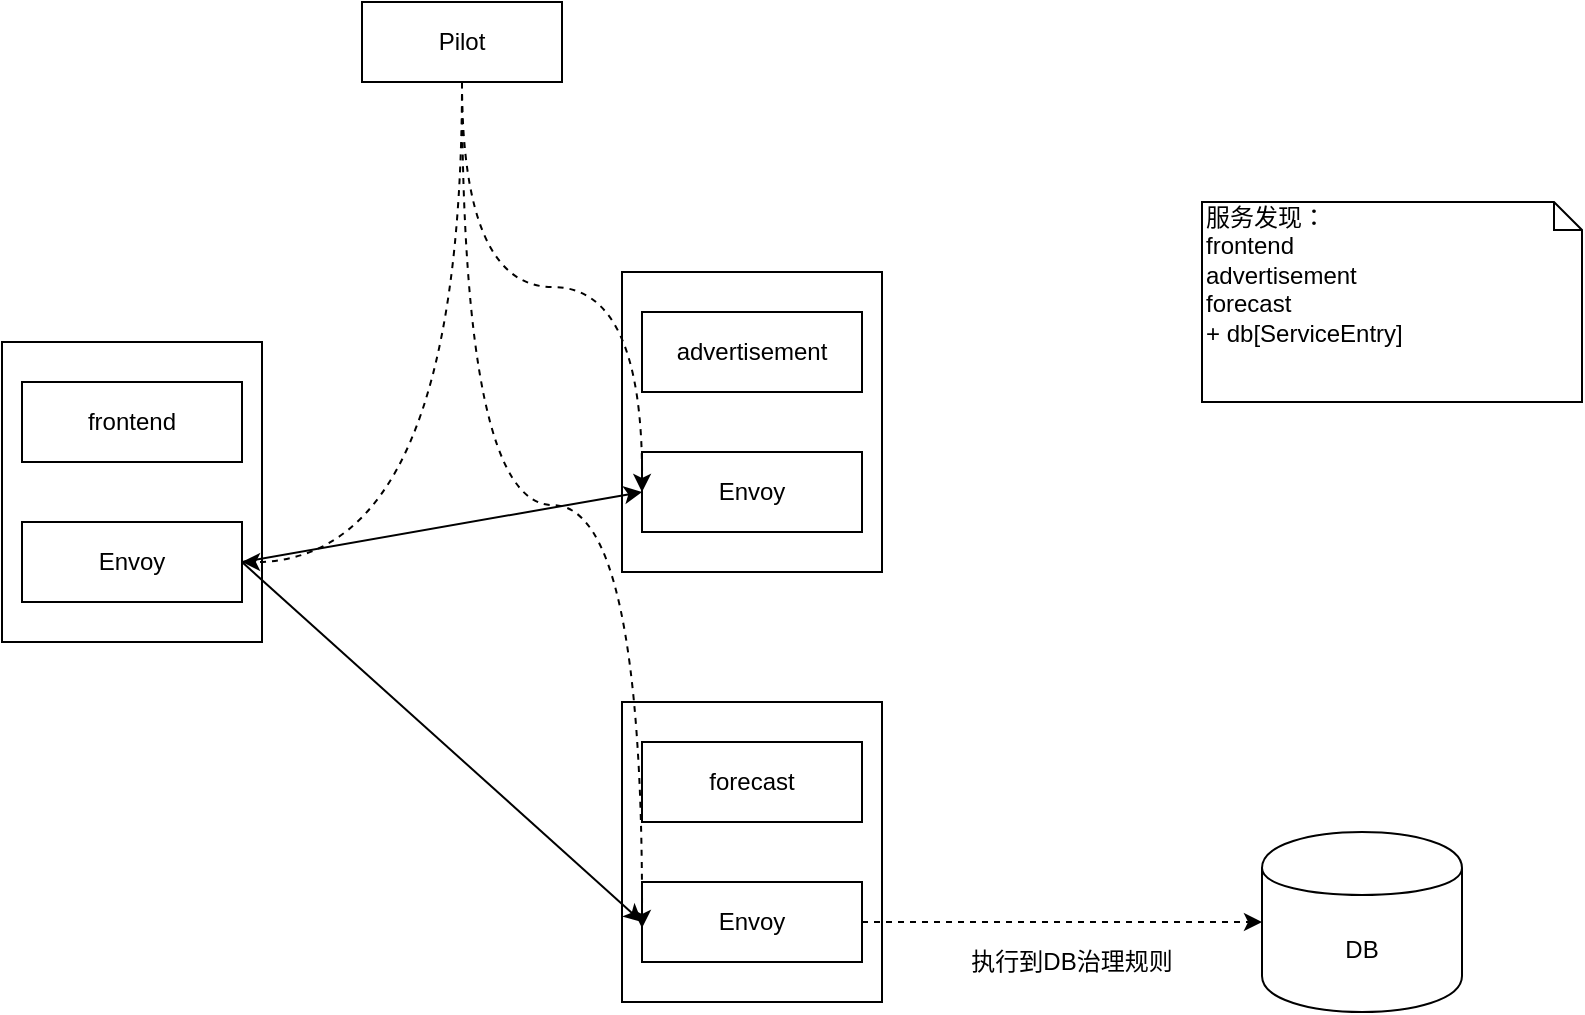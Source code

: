 <mxfile version="12.6.5" type="device"><diagram id="XnyLnZgzZVot5S-O1yv4" name="Page-1"><mxGraphModel dx="1024" dy="592" grid="1" gridSize="10" guides="1" tooltips="1" connect="1" arrows="1" fold="1" page="1" pageScale="1" pageWidth="2339" pageHeight="3300" math="0" shadow="0"><root><mxCell id="0"/><mxCell id="1" parent="0"/><mxCell id="G59qd6eP8W3JMFixqXnu-1" value="Pilot" style="rounded=0;whiteSpace=wrap;html=1;" vertex="1" parent="1"><mxGeometry x="230" y="90" width="100" height="40" as="geometry"/></mxCell><mxCell id="G59qd6eP8W3JMFixqXnu-2" value="" style="rounded=0;whiteSpace=wrap;html=1;" vertex="1" parent="1"><mxGeometry x="50" y="260" width="130" height="150" as="geometry"/></mxCell><mxCell id="G59qd6eP8W3JMFixqXnu-3" value="frontend" style="rounded=0;whiteSpace=wrap;html=1;" vertex="1" parent="1"><mxGeometry x="60" y="280" width="110" height="40" as="geometry"/></mxCell><mxCell id="G59qd6eP8W3JMFixqXnu-4" value="Envoy" style="rounded=0;whiteSpace=wrap;html=1;" vertex="1" parent="1"><mxGeometry x="60" y="350" width="110" height="40" as="geometry"/></mxCell><mxCell id="G59qd6eP8W3JMFixqXnu-5" value="" style="rounded=0;whiteSpace=wrap;html=1;" vertex="1" parent="1"><mxGeometry x="360" y="225" width="130" height="150" as="geometry"/></mxCell><mxCell id="G59qd6eP8W3JMFixqXnu-6" value="advertisement" style="rounded=0;whiteSpace=wrap;html=1;" vertex="1" parent="1"><mxGeometry x="370" y="245" width="110" height="40" as="geometry"/></mxCell><mxCell id="G59qd6eP8W3JMFixqXnu-7" value="Envoy" style="rounded=0;whiteSpace=wrap;html=1;" vertex="1" parent="1"><mxGeometry x="370" y="315" width="110" height="40" as="geometry"/></mxCell><mxCell id="G59qd6eP8W3JMFixqXnu-8" value="" style="rounded=0;whiteSpace=wrap;html=1;" vertex="1" parent="1"><mxGeometry x="360" y="440" width="130" height="150" as="geometry"/></mxCell><mxCell id="G59qd6eP8W3JMFixqXnu-9" value="forecast" style="rounded=0;whiteSpace=wrap;html=1;" vertex="1" parent="1"><mxGeometry x="370" y="460" width="110" height="40" as="geometry"/></mxCell><mxCell id="G59qd6eP8W3JMFixqXnu-18" style="orthogonalLoop=1;jettySize=auto;html=1;entryX=0;entryY=0.5;entryDx=0;entryDy=0;dashed=1;" edge="1" parent="1" source="G59qd6eP8W3JMFixqXnu-10" target="G59qd6eP8W3JMFixqXnu-17"><mxGeometry relative="1" as="geometry"/></mxCell><mxCell id="G59qd6eP8W3JMFixqXnu-10" value="Envoy" style="rounded=0;whiteSpace=wrap;html=1;" vertex="1" parent="1"><mxGeometry x="370" y="530" width="110" height="40" as="geometry"/></mxCell><mxCell id="G59qd6eP8W3JMFixqXnu-11" style="rounded=0;orthogonalLoop=1;jettySize=auto;html=1;entryX=0;entryY=0.5;entryDx=0;entryDy=0;" edge="1" parent="1" target="G59qd6eP8W3JMFixqXnu-7"><mxGeometry relative="1" as="geometry"><mxPoint x="170" y="370" as="sourcePoint"/></mxGeometry></mxCell><mxCell id="G59qd6eP8W3JMFixqXnu-12" style="edgeStyle=none;rounded=0;orthogonalLoop=1;jettySize=auto;html=1;entryX=0;entryY=0.5;entryDx=0;entryDy=0;exitX=1;exitY=0.5;exitDx=0;exitDy=0;" edge="1" parent="1" source="G59qd6eP8W3JMFixqXnu-4" target="G59qd6eP8W3JMFixqXnu-10"><mxGeometry relative="1" as="geometry"/></mxCell><mxCell id="G59qd6eP8W3JMFixqXnu-13" style="edgeStyle=orthogonalEdgeStyle;orthogonalLoop=1;jettySize=auto;html=1;entryX=1;entryY=0.5;entryDx=0;entryDy=0;curved=1;dashed=1;exitX=0.5;exitY=1;exitDx=0;exitDy=0;" edge="1" parent="1" source="G59qd6eP8W3JMFixqXnu-1" target="G59qd6eP8W3JMFixqXnu-4"><mxGeometry relative="1" as="geometry"/></mxCell><mxCell id="G59qd6eP8W3JMFixqXnu-14" style="edgeStyle=orthogonalEdgeStyle;curved=1;orthogonalLoop=1;jettySize=auto;html=1;dashed=1;exitX=0.5;exitY=1;exitDx=0;exitDy=0;" edge="1" parent="1" source="G59qd6eP8W3JMFixqXnu-1"><mxGeometry relative="1" as="geometry"><mxPoint x="370" y="335" as="targetPoint"/></mxGeometry></mxCell><mxCell id="G59qd6eP8W3JMFixqXnu-15" style="edgeStyle=orthogonalEdgeStyle;curved=1;orthogonalLoop=1;jettySize=auto;html=1;dashed=1;exitX=0.5;exitY=1;exitDx=0;exitDy=0;" edge="1" parent="1" source="G59qd6eP8W3JMFixqXnu-1"><mxGeometry relative="1" as="geometry"><mxPoint x="370" y="553" as="targetPoint"/></mxGeometry></mxCell><mxCell id="G59qd6eP8W3JMFixqXnu-17" value="DB" style="shape=cylinder;whiteSpace=wrap;html=1;boundedLbl=1;backgroundOutline=1;" vertex="1" parent="1"><mxGeometry x="680" y="505" width="100" height="90" as="geometry"/></mxCell><mxCell id="G59qd6eP8W3JMFixqXnu-19" value="执行到DB治理规则" style="text;html=1;strokeColor=none;fillColor=none;align=center;verticalAlign=middle;whiteSpace=wrap;rounded=0;" vertex="1" parent="1"><mxGeometry x="520" y="560" width="130" height="20" as="geometry"/></mxCell><mxCell id="G59qd6eP8W3JMFixqXnu-20" value="服务发现：&lt;br&gt;frontend&lt;br&gt;advertisement&lt;br&gt;forecast&lt;br&gt;+ db[ServiceEntry]" style="shape=note;whiteSpace=wrap;html=1;size=14;verticalAlign=top;align=left;spacingTop=-6;" vertex="1" parent="1"><mxGeometry x="650" y="190" width="190" height="100" as="geometry"/></mxCell></root></mxGraphModel></diagram></mxfile>